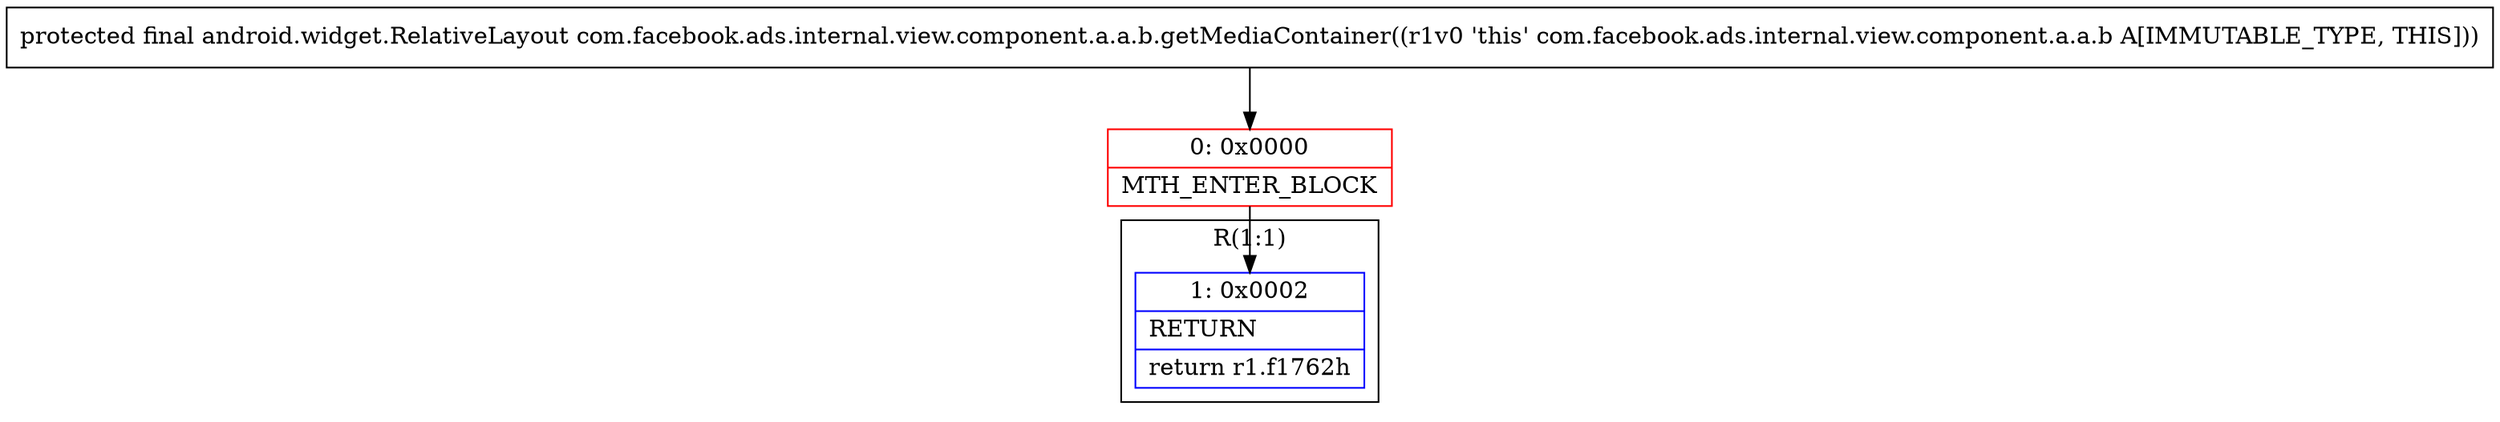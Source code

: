 digraph "CFG forcom.facebook.ads.internal.view.component.a.a.b.getMediaContainer()Landroid\/widget\/RelativeLayout;" {
subgraph cluster_Region_508794788 {
label = "R(1:1)";
node [shape=record,color=blue];
Node_1 [shape=record,label="{1\:\ 0x0002|RETURN\l|return r1.f1762h\l}"];
}
Node_0 [shape=record,color=red,label="{0\:\ 0x0000|MTH_ENTER_BLOCK\l}"];
MethodNode[shape=record,label="{protected final android.widget.RelativeLayout com.facebook.ads.internal.view.component.a.a.b.getMediaContainer((r1v0 'this' com.facebook.ads.internal.view.component.a.a.b A[IMMUTABLE_TYPE, THIS])) }"];
MethodNode -> Node_0;
Node_0 -> Node_1;
}

